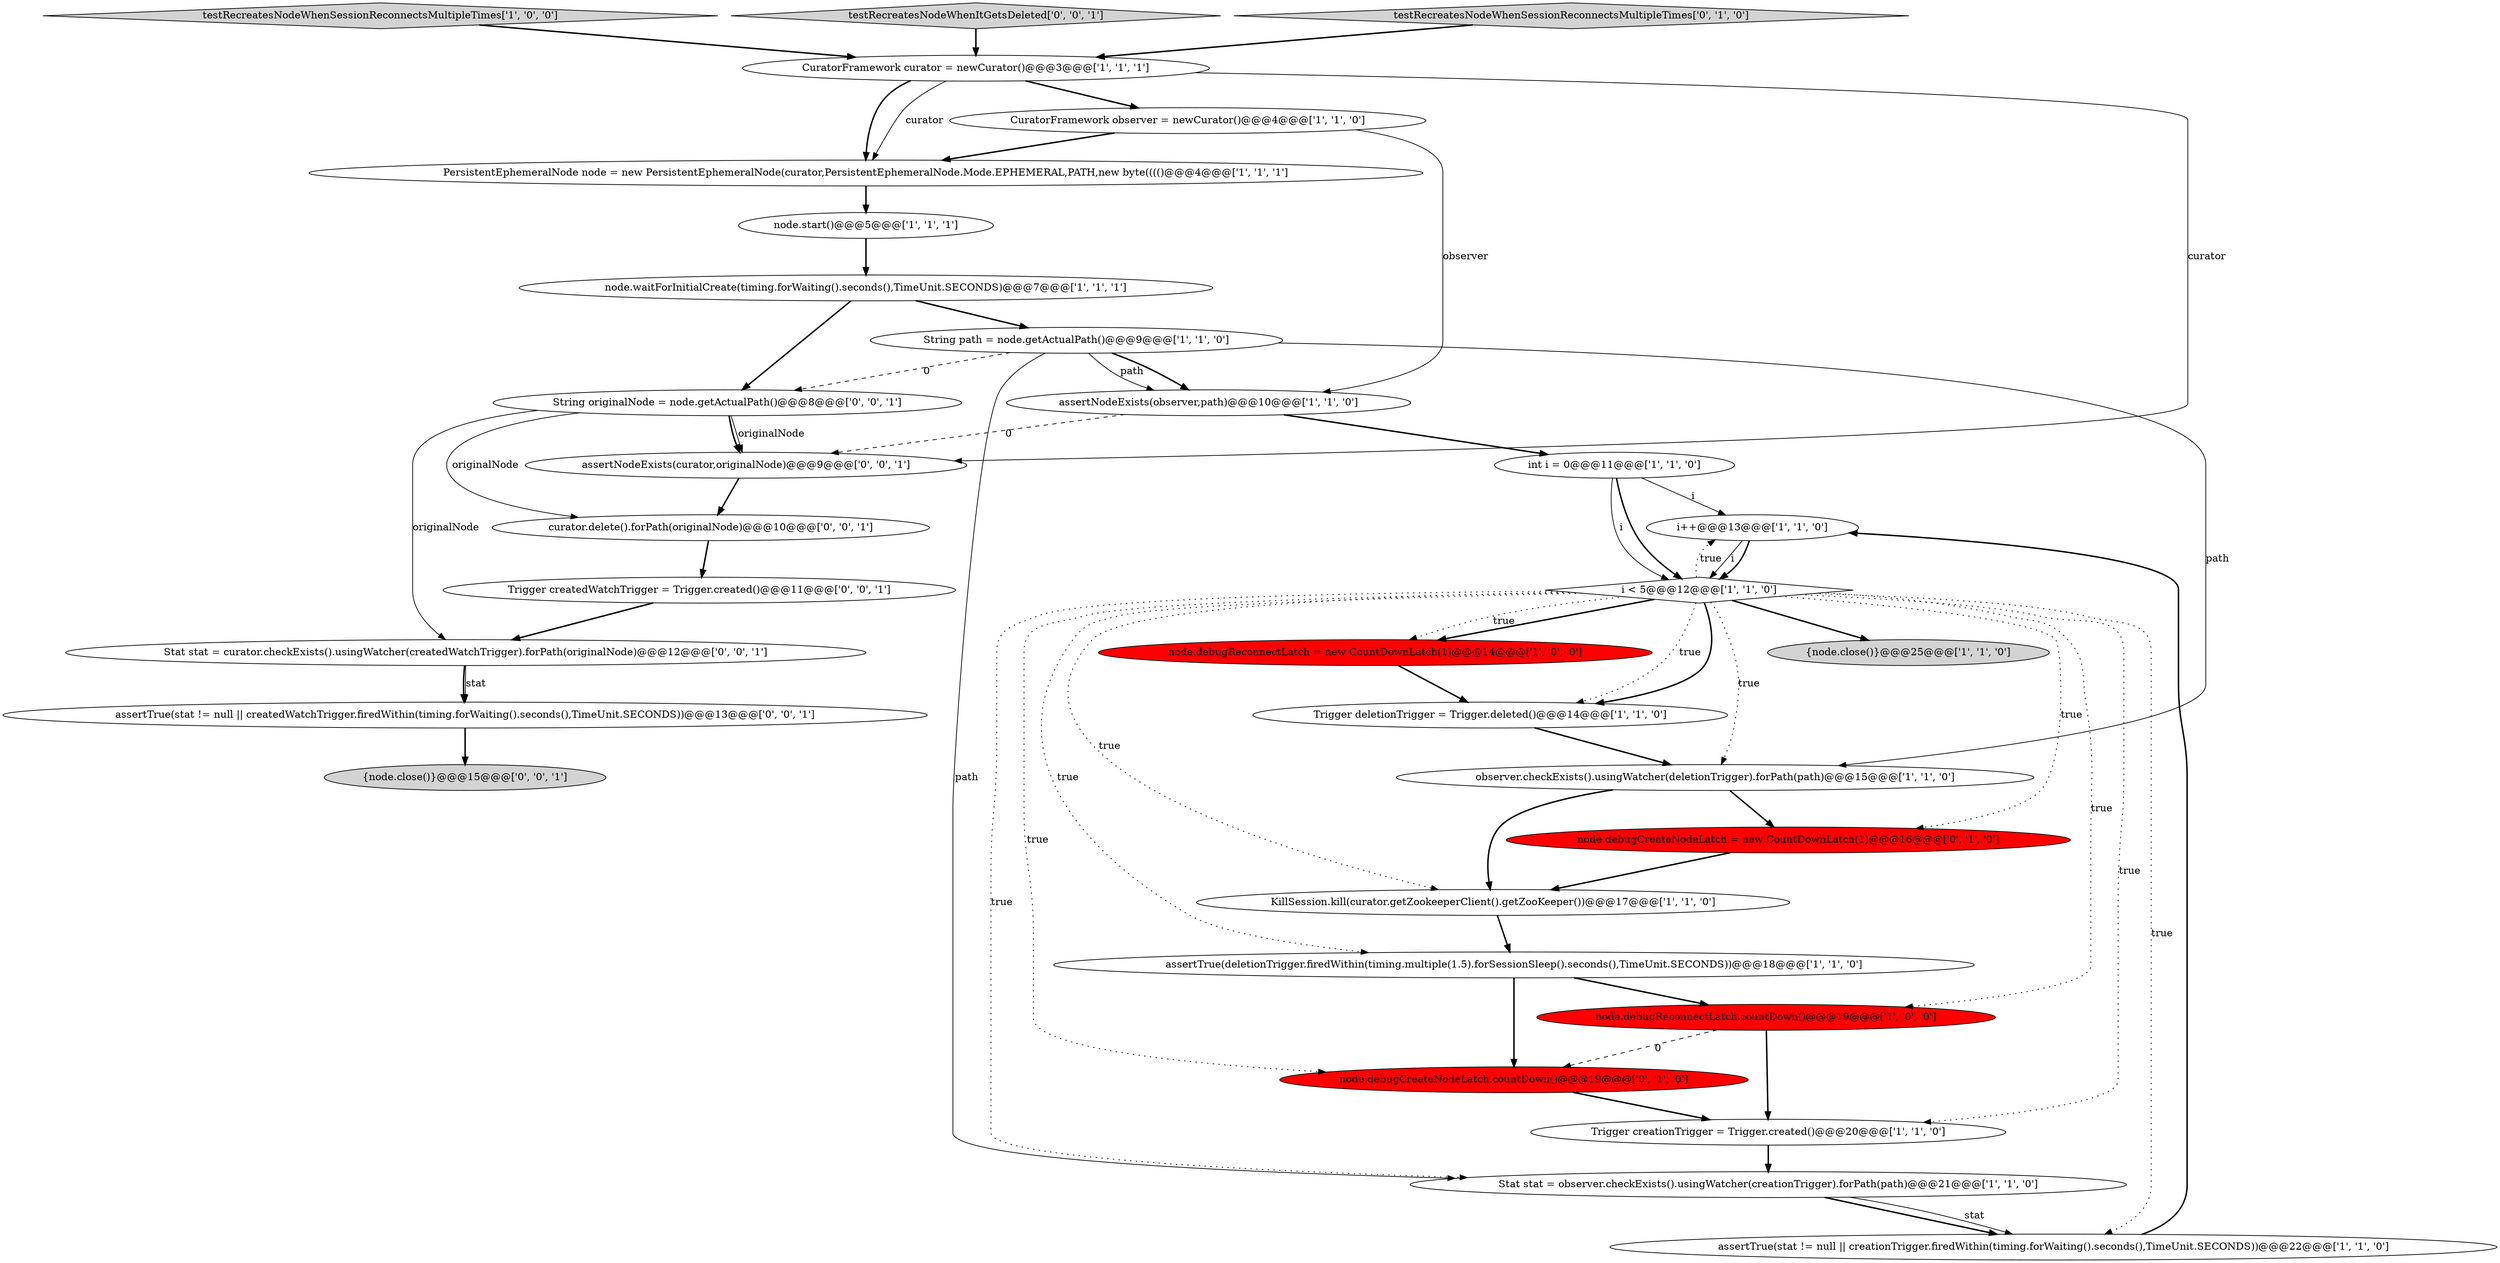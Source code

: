 digraph {
25 [style = filled, label = "Stat stat = curator.checkExists().usingWatcher(createdWatchTrigger).forPath(originalNode)@@@12@@@['0', '0', '1']", fillcolor = white, shape = ellipse image = "AAA0AAABBB3BBB"];
26 [style = filled, label = "String originalNode = node.getActualPath()@@@8@@@['0', '0', '1']", fillcolor = white, shape = ellipse image = "AAA0AAABBB3BBB"];
19 [style = filled, label = "KillSession.kill(curator.getZookeeperClient().getZooKeeper())@@@17@@@['1', '1', '0']", fillcolor = white, shape = ellipse image = "AAA0AAABBB1BBB"];
4 [style = filled, label = "Trigger creationTrigger = Trigger.created()@@@20@@@['1', '1', '0']", fillcolor = white, shape = ellipse image = "AAA0AAABBB1BBB"];
15 [style = filled, label = "i++@@@13@@@['1', '1', '0']", fillcolor = white, shape = ellipse image = "AAA0AAABBB1BBB"];
9 [style = filled, label = "assertNodeExists(observer,path)@@@10@@@['1', '1', '0']", fillcolor = white, shape = ellipse image = "AAA0AAABBB1BBB"];
10 [style = filled, label = "assertTrue(deletionTrigger.firedWithin(timing.multiple(1.5).forSessionSleep().seconds(),TimeUnit.SECONDS))@@@18@@@['1', '1', '0']", fillcolor = white, shape = ellipse image = "AAA0AAABBB1BBB"];
16 [style = filled, label = "node.debugReconnectLatch = new CountDownLatch(1)@@@14@@@['1', '0', '0']", fillcolor = red, shape = ellipse image = "AAA1AAABBB1BBB"];
22 [style = filled, label = "node.debugCreateNodeLatch = new CountDownLatch(1)@@@16@@@['0', '1', '0']", fillcolor = red, shape = ellipse image = "AAA1AAABBB2BBB"];
11 [style = filled, label = "Stat stat = observer.checkExists().usingWatcher(creationTrigger).forPath(path)@@@21@@@['1', '1', '0']", fillcolor = white, shape = ellipse image = "AAA0AAABBB1BBB"];
1 [style = filled, label = "Trigger deletionTrigger = Trigger.deleted()@@@14@@@['1', '1', '0']", fillcolor = white, shape = ellipse image = "AAA0AAABBB1BBB"];
13 [style = filled, label = "observer.checkExists().usingWatcher(deletionTrigger).forPath(path)@@@15@@@['1', '1', '0']", fillcolor = white, shape = ellipse image = "AAA0AAABBB1BBB"];
27 [style = filled, label = "assertNodeExists(curator,originalNode)@@@9@@@['0', '0', '1']", fillcolor = white, shape = ellipse image = "AAA0AAABBB3BBB"];
14 [style = filled, label = "CuratorFramework observer = newCurator()@@@4@@@['1', '1', '0']", fillcolor = white, shape = ellipse image = "AAA0AAABBB1BBB"];
6 [style = filled, label = "node.waitForInitialCreate(timing.forWaiting().seconds(),TimeUnit.SECONDS)@@@7@@@['1', '1', '1']", fillcolor = white, shape = ellipse image = "AAA0AAABBB1BBB"];
3 [style = filled, label = "PersistentEphemeralNode node = new PersistentEphemeralNode(curator,PersistentEphemeralNode.Mode.EPHEMERAL,PATH,new byte(((()@@@4@@@['1', '1', '1']", fillcolor = white, shape = ellipse image = "AAA0AAABBB1BBB"];
8 [style = filled, label = "CuratorFramework curator = newCurator()@@@3@@@['1', '1', '1']", fillcolor = white, shape = ellipse image = "AAA0AAABBB1BBB"];
17 [style = filled, label = "node.debugReconnectLatch.countDown()@@@19@@@['1', '0', '0']", fillcolor = red, shape = ellipse image = "AAA1AAABBB1BBB"];
21 [style = filled, label = "node.debugCreateNodeLatch.countDown()@@@19@@@['0', '1', '0']", fillcolor = red, shape = ellipse image = "AAA1AAABBB2BBB"];
5 [style = filled, label = "testRecreatesNodeWhenSessionReconnectsMultipleTimes['1', '0', '0']", fillcolor = lightgray, shape = diamond image = "AAA0AAABBB1BBB"];
30 [style = filled, label = "assertTrue(stat != null || createdWatchTrigger.firedWithin(timing.forWaiting().seconds(),TimeUnit.SECONDS))@@@13@@@['0', '0', '1']", fillcolor = white, shape = ellipse image = "AAA0AAABBB3BBB"];
20 [style = filled, label = "node.start()@@@5@@@['1', '1', '1']", fillcolor = white, shape = ellipse image = "AAA0AAABBB1BBB"];
12 [style = filled, label = "i < 5@@@12@@@['1', '1', '0']", fillcolor = white, shape = diamond image = "AAA0AAABBB1BBB"];
24 [style = filled, label = "testRecreatesNodeWhenItGetsDeleted['0', '0', '1']", fillcolor = lightgray, shape = diamond image = "AAA0AAABBB3BBB"];
23 [style = filled, label = "testRecreatesNodeWhenSessionReconnectsMultipleTimes['0', '1', '0']", fillcolor = lightgray, shape = diamond image = "AAA0AAABBB2BBB"];
0 [style = filled, label = "{node.close()}@@@25@@@['1', '1', '0']", fillcolor = lightgray, shape = ellipse image = "AAA0AAABBB1BBB"];
7 [style = filled, label = "int i = 0@@@11@@@['1', '1', '0']", fillcolor = white, shape = ellipse image = "AAA0AAABBB1BBB"];
18 [style = filled, label = "assertTrue(stat != null || creationTrigger.firedWithin(timing.forWaiting().seconds(),TimeUnit.SECONDS))@@@22@@@['1', '1', '0']", fillcolor = white, shape = ellipse image = "AAA0AAABBB1BBB"];
29 [style = filled, label = "Trigger createdWatchTrigger = Trigger.created()@@@11@@@['0', '0', '1']", fillcolor = white, shape = ellipse image = "AAA0AAABBB3BBB"];
31 [style = filled, label = "{node.close()}@@@15@@@['0', '0', '1']", fillcolor = lightgray, shape = ellipse image = "AAA0AAABBB3BBB"];
28 [style = filled, label = "curator.delete().forPath(originalNode)@@@10@@@['0', '0', '1']", fillcolor = white, shape = ellipse image = "AAA0AAABBB3BBB"];
2 [style = filled, label = "String path = node.getActualPath()@@@9@@@['1', '1', '0']", fillcolor = white, shape = ellipse image = "AAA0AAABBB1BBB"];
2->9 [style = solid, label="path"];
14->3 [style = bold, label=""];
28->29 [style = bold, label=""];
5->8 [style = bold, label=""];
26->25 [style = solid, label="originalNode"];
12->17 [style = dotted, label="true"];
6->26 [style = bold, label=""];
14->9 [style = solid, label="observer"];
22->19 [style = bold, label=""];
7->12 [style = bold, label=""];
25->30 [style = bold, label=""];
27->28 [style = bold, label=""];
26->28 [style = solid, label="originalNode"];
8->3 [style = bold, label=""];
18->15 [style = bold, label=""];
12->15 [style = dotted, label="true"];
12->1 [style = dotted, label="true"];
8->14 [style = bold, label=""];
29->25 [style = bold, label=""];
9->27 [style = dashed, label="0"];
19->10 [style = bold, label=""];
10->17 [style = bold, label=""];
12->18 [style = dotted, label="true"];
12->16 [style = bold, label=""];
10->21 [style = bold, label=""];
20->6 [style = bold, label=""];
2->9 [style = bold, label=""];
7->15 [style = solid, label="i"];
23->8 [style = bold, label=""];
9->7 [style = bold, label=""];
12->1 [style = bold, label=""];
12->0 [style = bold, label=""];
15->12 [style = solid, label="i"];
1->13 [style = bold, label=""];
12->21 [style = dotted, label="true"];
17->21 [style = dashed, label="0"];
11->18 [style = bold, label=""];
6->2 [style = bold, label=""];
12->11 [style = dotted, label="true"];
7->12 [style = solid, label="i"];
2->13 [style = solid, label="path"];
26->27 [style = bold, label=""];
13->19 [style = bold, label=""];
3->20 [style = bold, label=""];
12->13 [style = dotted, label="true"];
12->22 [style = dotted, label="true"];
12->10 [style = dotted, label="true"];
12->16 [style = dotted, label="true"];
16->1 [style = bold, label=""];
26->27 [style = solid, label="originalNode"];
12->19 [style = dotted, label="true"];
30->31 [style = bold, label=""];
2->11 [style = solid, label="path"];
25->30 [style = solid, label="stat"];
11->18 [style = solid, label="stat"];
15->12 [style = bold, label=""];
12->4 [style = dotted, label="true"];
13->22 [style = bold, label=""];
24->8 [style = bold, label=""];
2->26 [style = dashed, label="0"];
4->11 [style = bold, label=""];
8->27 [style = solid, label="curator"];
8->3 [style = solid, label="curator"];
17->4 [style = bold, label=""];
21->4 [style = bold, label=""];
}
